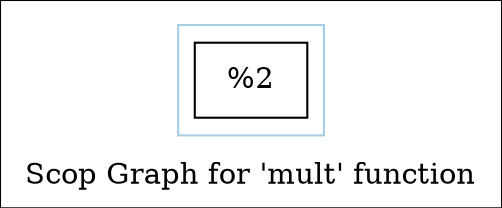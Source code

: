 digraph "Scop Graph for 'mult' function" {
	label="Scop Graph for 'mult' function";

	Node0x27fe0f0 [shape=record,label="{%2}"];
	colorscheme = "paired12"
        subgraph cluster_0x27d50e0 {
          label = "";
          style = solid;
          color = 1
          Node0x27fe0f0;
        }
}
